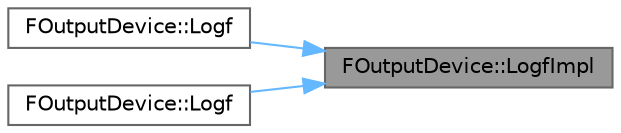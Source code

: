 digraph "FOutputDevice::LogfImpl"
{
 // INTERACTIVE_SVG=YES
 // LATEX_PDF_SIZE
  bgcolor="transparent";
  edge [fontname=Helvetica,fontsize=10,labelfontname=Helvetica,labelfontsize=10];
  node [fontname=Helvetica,fontsize=10,shape=box,height=0.2,width=0.4];
  rankdir="RL";
  Node1 [id="Node000001",label="FOutputDevice::LogfImpl",height=0.2,width=0.4,color="gray40", fillcolor="grey60", style="filled", fontcolor="black",tooltip=" "];
  Node1 -> Node2 [id="edge1_Node000001_Node000002",dir="back",color="steelblue1",style="solid",tooltip=" "];
  Node2 [id="Node000002",label="FOutputDevice::Logf",height=0.2,width=0.4,color="grey40", fillcolor="white", style="filled",URL="$d6/dfe/classFOutputDevice.html#a87a04abeb990873727c07e272a9f9473",tooltip=" "];
  Node1 -> Node3 [id="edge2_Node000001_Node000003",dir="back",color="steelblue1",style="solid",tooltip=" "];
  Node3 [id="Node000003",label="FOutputDevice::Logf",height=0.2,width=0.4,color="grey40", fillcolor="white", style="filled",URL="$d6/dfe/classFOutputDevice.html#aa721e511b6a0040b2fb1db8713e0288c",tooltip=" "];
}
